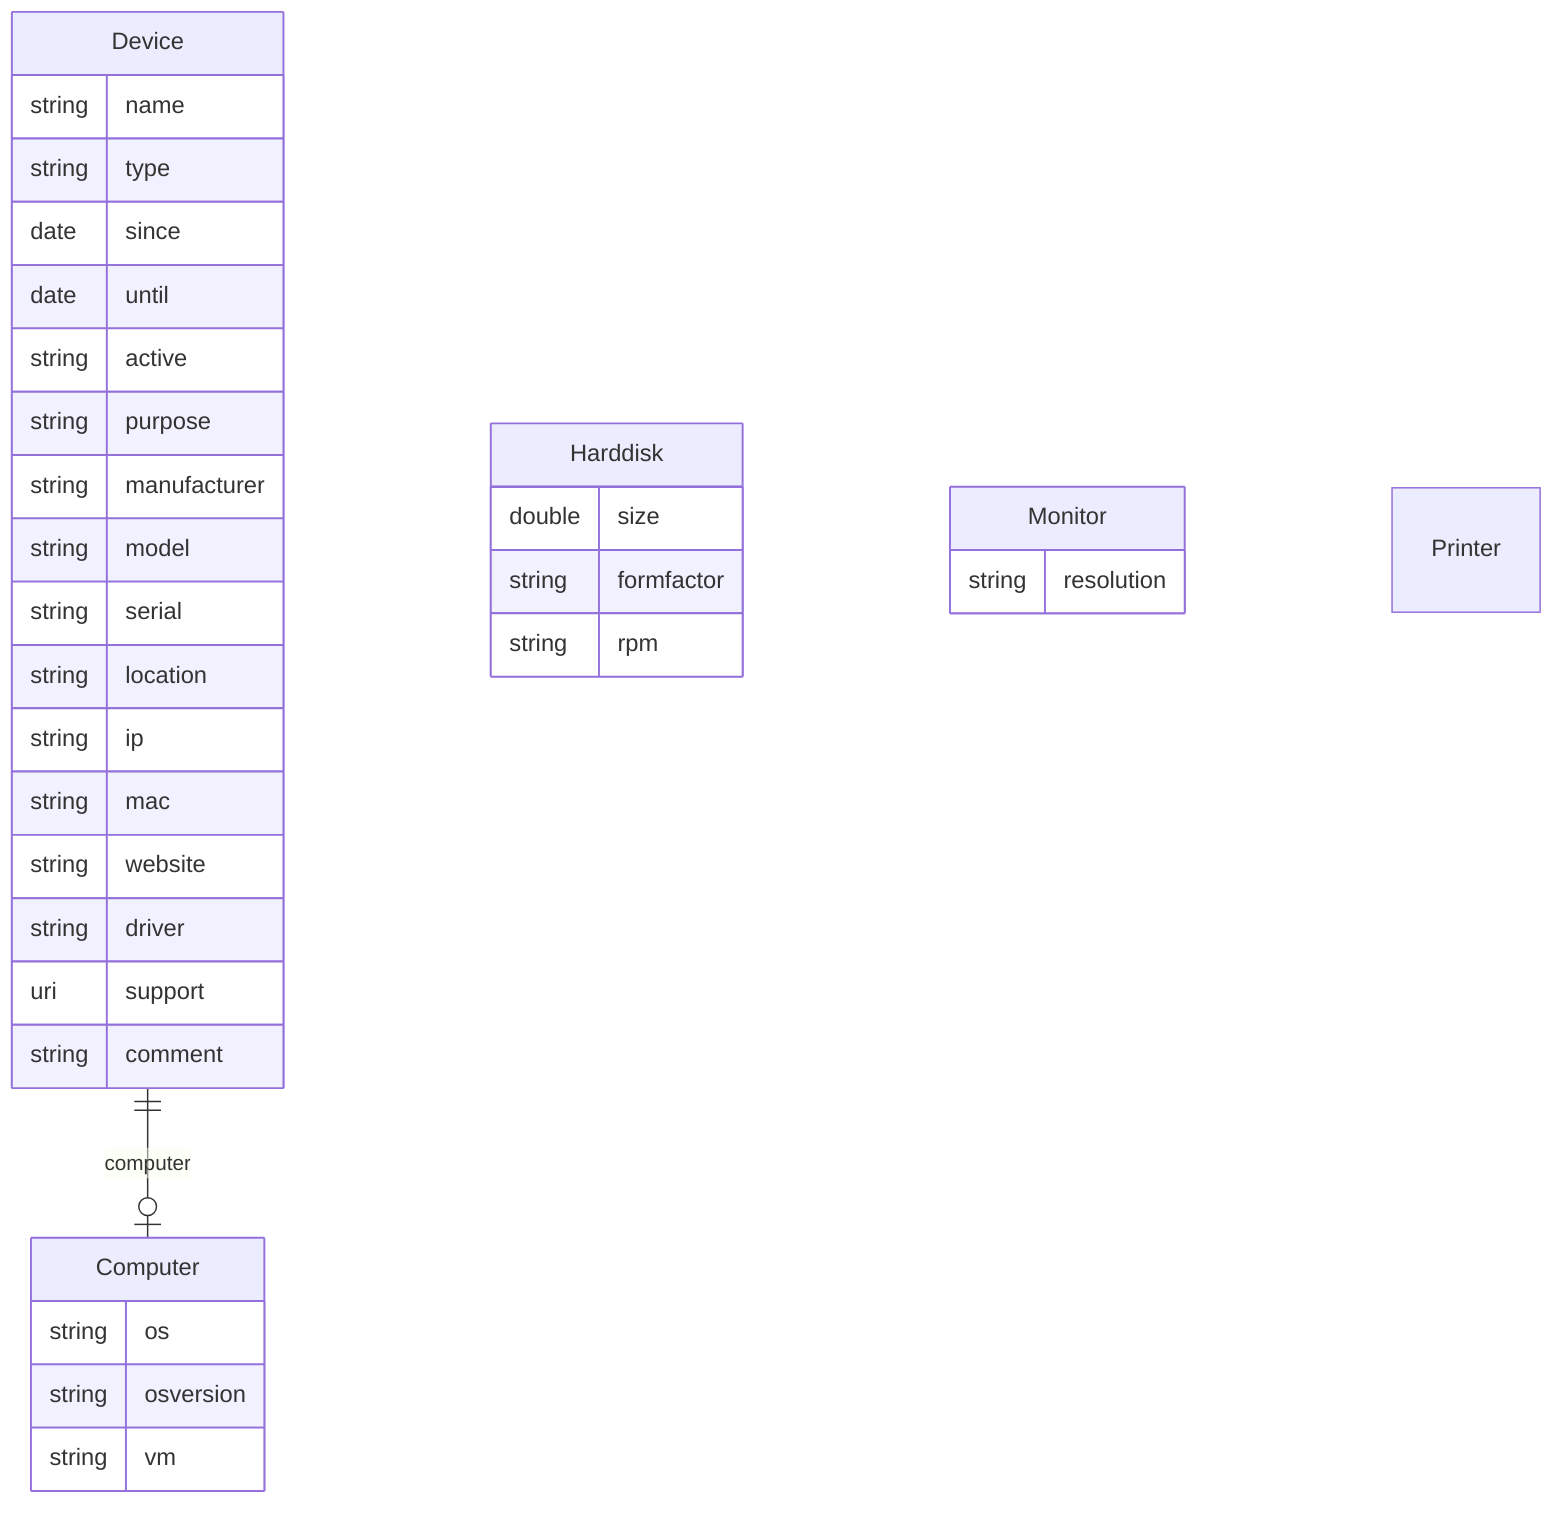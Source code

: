 erDiagram
Device {
    string name  
    string type  
    date since  
    date until  
    string active  
    string purpose  
    string manufacturer  
    string model  
    string serial  
    string location  
    string ip  
    string mac  
    string website  
    string driver  
    uri support  
    string comment  
}
Computer {
    string os  
    string osversion  
    string vm  
}
Harddisk {
    double size  
    string formfactor  
    string rpm  
}
Monitor {
    string resolution  
}
Printer {

}

Device ||--|o Computer : "computer"